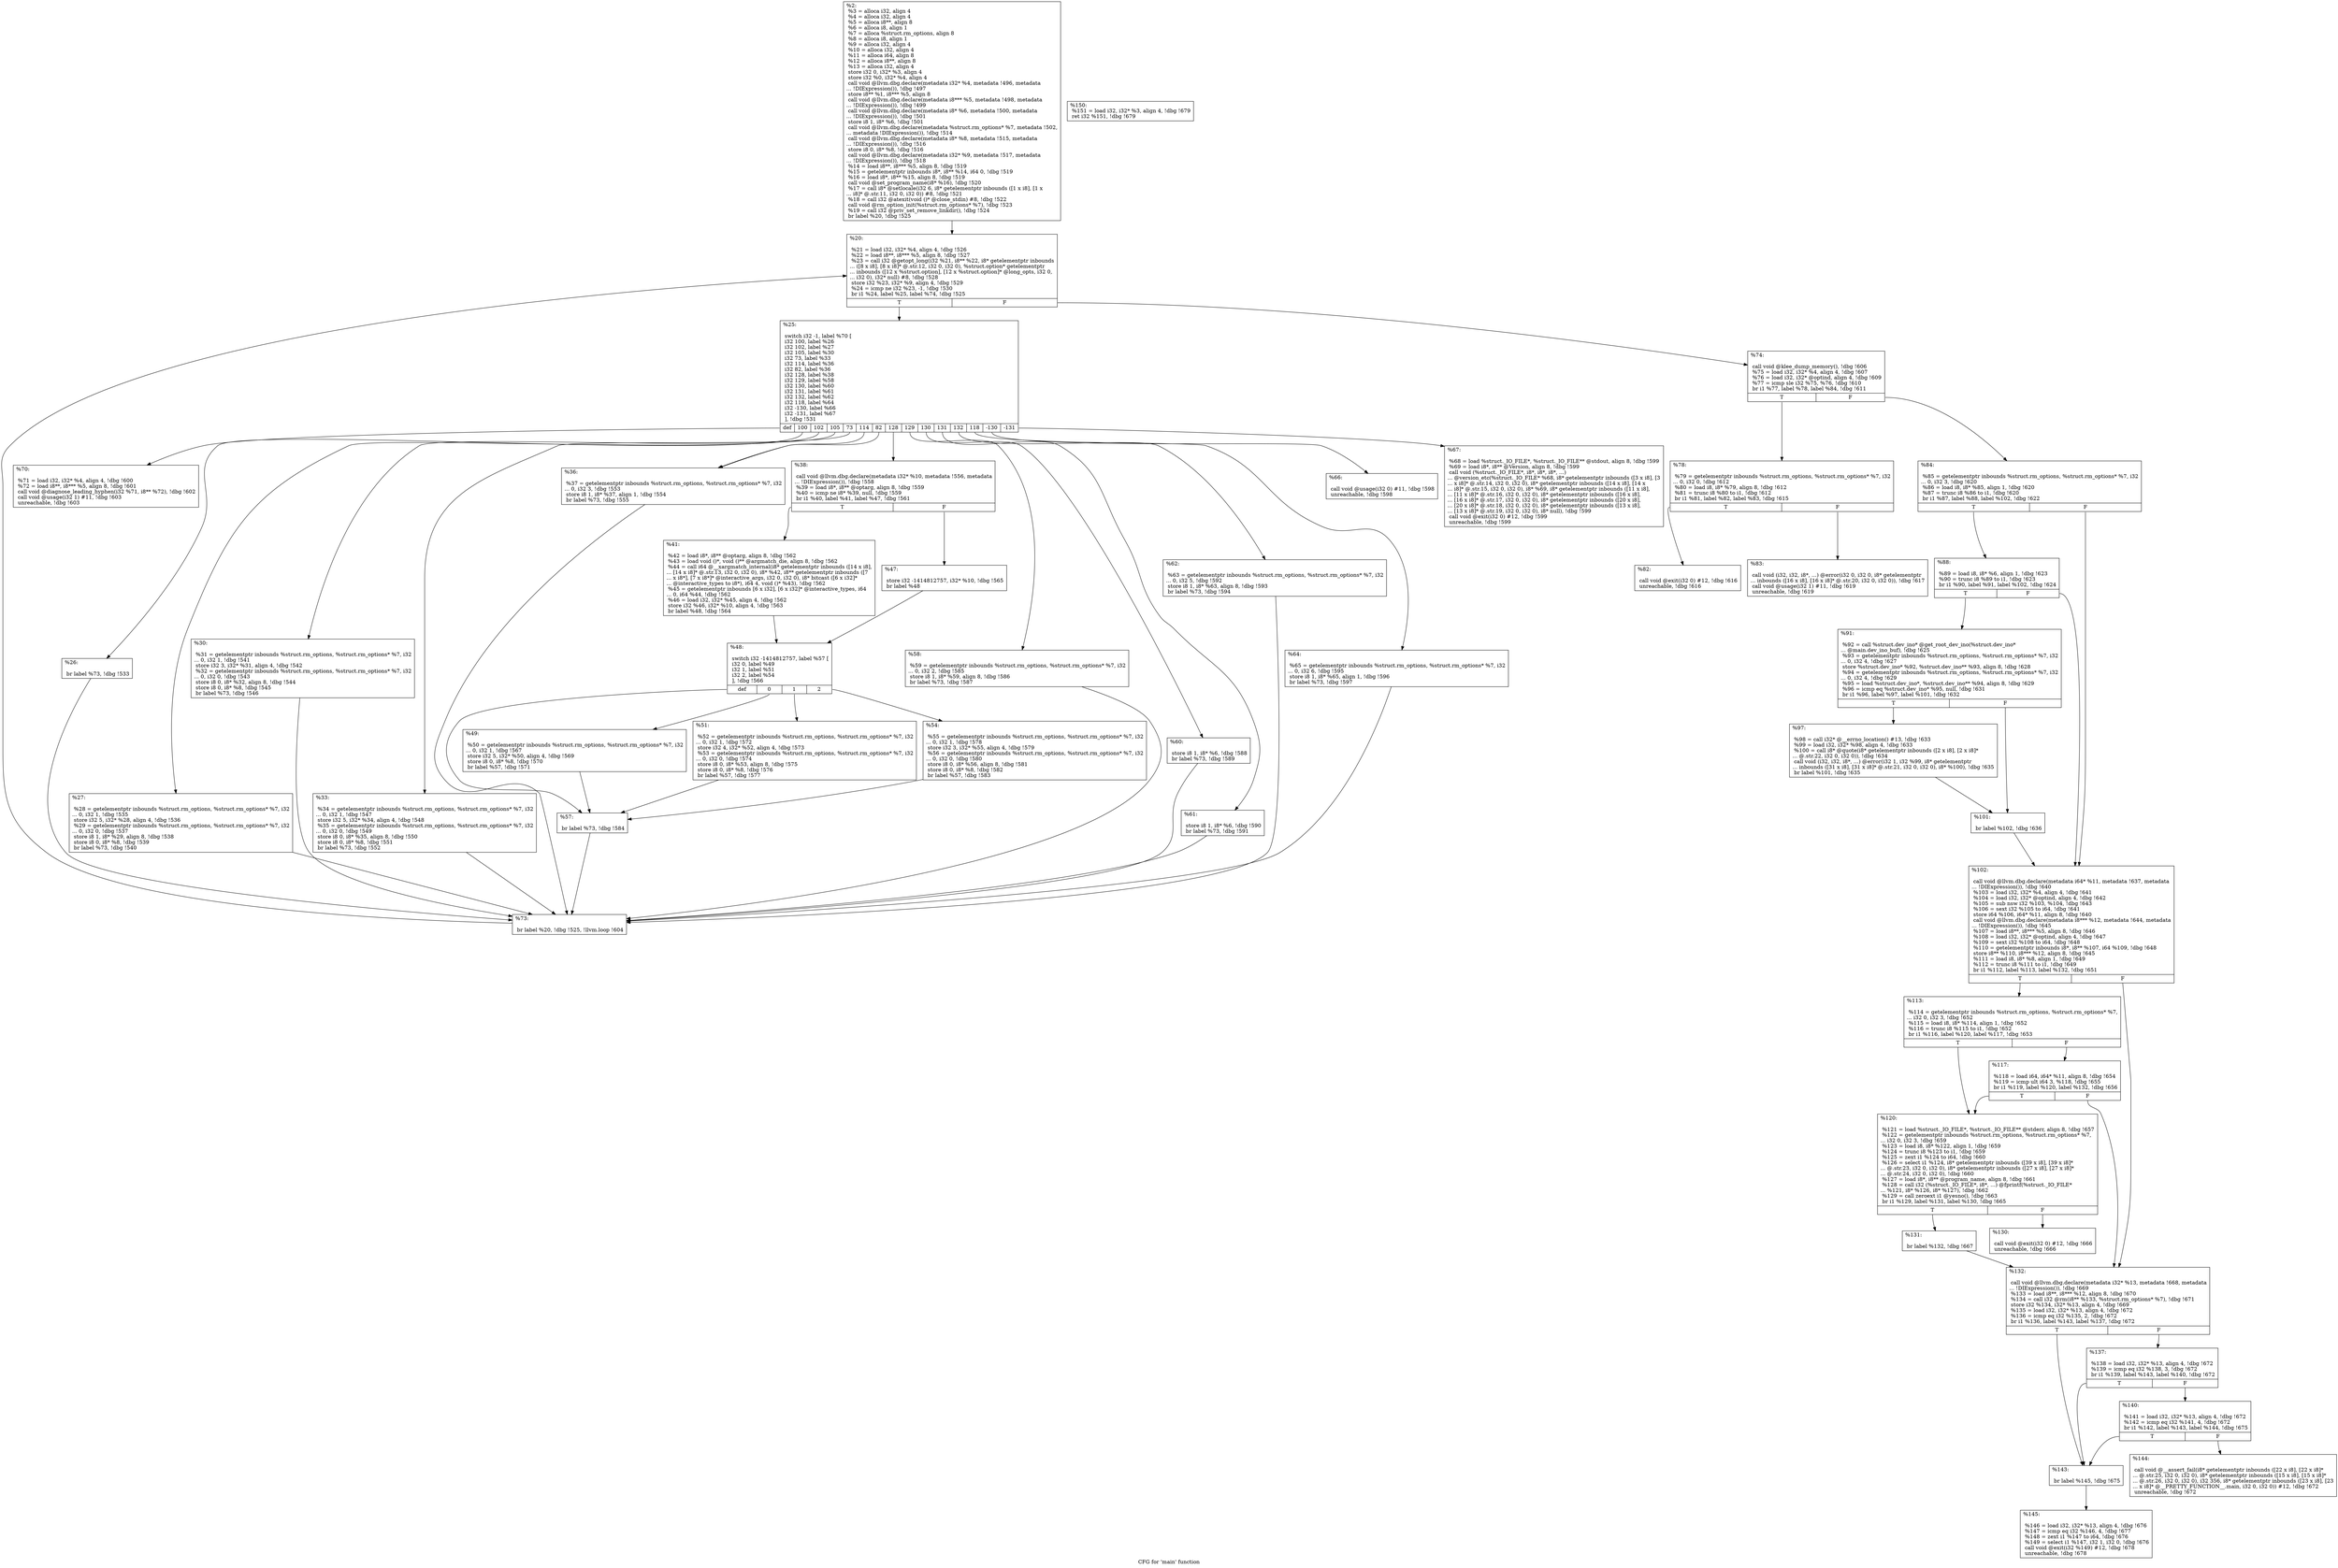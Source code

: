 digraph "CFG for 'main' function" {
	label="CFG for 'main' function";

	Node0x49b7ba0 [shape=record,label="{%2:\l  %3 = alloca i32, align 4\l  %4 = alloca i32, align 4\l  %5 = alloca i8**, align 8\l  %6 = alloca i8, align 1\l  %7 = alloca %struct.rm_options, align 8\l  %8 = alloca i8, align 1\l  %9 = alloca i32, align 4\l  %10 = alloca i32, align 4\l  %11 = alloca i64, align 8\l  %12 = alloca i8**, align 8\l  %13 = alloca i32, align 4\l  store i32 0, i32* %3, align 4\l  store i32 %0, i32* %4, align 4\l  call void @llvm.dbg.declare(metadata i32* %4, metadata !496, metadata\l... !DIExpression()), !dbg !497\l  store i8** %1, i8*** %5, align 8\l  call void @llvm.dbg.declare(metadata i8*** %5, metadata !498, metadata\l... !DIExpression()), !dbg !499\l  call void @llvm.dbg.declare(metadata i8* %6, metadata !500, metadata\l... !DIExpression()), !dbg !501\l  store i8 1, i8* %6, !dbg !501\l  call void @llvm.dbg.declare(metadata %struct.rm_options* %7, metadata !502,\l... metadata !DIExpression()), !dbg !514\l  call void @llvm.dbg.declare(metadata i8* %8, metadata !515, metadata\l... !DIExpression()), !dbg !516\l  store i8 0, i8* %8, !dbg !516\l  call void @llvm.dbg.declare(metadata i32* %9, metadata !517, metadata\l... !DIExpression()), !dbg !518\l  %14 = load i8**, i8*** %5, align 8, !dbg !519\l  %15 = getelementptr inbounds i8*, i8** %14, i64 0, !dbg !519\l  %16 = load i8*, i8** %15, align 8, !dbg !519\l  call void @set_program_name(i8* %16), !dbg !520\l  %17 = call i8* @setlocale(i32 6, i8* getelementptr inbounds ([1 x i8], [1 x\l... i8]* @.str.11, i32 0, i32 0)) #8, !dbg !521\l  %18 = call i32 @atexit(void ()* @close_stdin) #8, !dbg !522\l  call void @rm_option_init(%struct.rm_options* %7), !dbg !523\l  %19 = call i32 @priv_set_remove_linkdir(), !dbg !524\l  br label %20, !dbg !525\l}"];
	Node0x49b7ba0 -> Node0x49b7d30;
	Node0x49b7d30 [shape=record,label="{%20:\l\l  %21 = load i32, i32* %4, align 4, !dbg !526\l  %22 = load i8**, i8*** %5, align 8, !dbg !527\l  %23 = call i32 @getopt_long(i32 %21, i8** %22, i8* getelementptr inbounds\l... ([8 x i8], [8 x i8]* @.str.12, i32 0, i32 0), %struct.option* getelementptr\l... inbounds ([12 x %struct.option], [12 x %struct.option]* @long_opts, i32 0,\l... i32 0), i32* null) #8, !dbg !528\l  store i32 %23, i32* %9, align 4, !dbg !529\l  %24 = icmp ne i32 %23, -1, !dbg !530\l  br i1 %24, label %25, label %74, !dbg !525\l|{<s0>T|<s1>F}}"];
	Node0x49b7d30:s0 -> Node0x49b7d80;
	Node0x49b7d30:s1 -> Node0x49b84b0;
	Node0x49b7d80 [shape=record,label="{%25:\l\l  switch i32 -1, label %70 [\l    i32 100, label %26\l    i32 102, label %27\l    i32 105, label %30\l    i32 73, label %33\l    i32 114, label %36\l    i32 82, label %36\l    i32 128, label %38\l    i32 129, label %58\l    i32 130, label %60\l    i32 131, label %61\l    i32 132, label %62\l    i32 118, label %64\l    i32 -130, label %66\l    i32 -131, label %67\l  ], !dbg !531\l|{<s0>def|<s1>100|<s2>102|<s3>105|<s4>73|<s5>114|<s6>82|<s7>128|<s8>129|<s9>130|<s10>131|<s11>132|<s12>118|<s13>-130|<s14>-131}}"];
	Node0x49b7d80:s0 -> Node0x49b8410;
	Node0x49b7d80:s1 -> Node0x49b7dd0;
	Node0x49b7d80:s2 -> Node0x49b7e20;
	Node0x49b7d80:s3 -> Node0x49b7e70;
	Node0x49b7d80:s4 -> Node0x49b7ec0;
	Node0x49b7d80:s5 -> Node0x49b7f10;
	Node0x49b7d80:s6 -> Node0x49b7f10;
	Node0x49b7d80:s7 -> Node0x49b7f60;
	Node0x49b7d80:s8 -> Node0x49b81e0;
	Node0x49b7d80:s9 -> Node0x49b8230;
	Node0x49b7d80:s10 -> Node0x49b8280;
	Node0x49b7d80:s11 -> Node0x49b82d0;
	Node0x49b7d80:s12 -> Node0x49b8320;
	Node0x49b7d80:s13 -> Node0x49b8370;
	Node0x49b7d80:s14 -> Node0x49b83c0;
	Node0x49b7dd0 [shape=record,label="{%26:\l\l  br label %73, !dbg !533\l}"];
	Node0x49b7dd0 -> Node0x49b8460;
	Node0x49b7e20 [shape=record,label="{%27:\l\l  %28 = getelementptr inbounds %struct.rm_options, %struct.rm_options* %7, i32\l... 0, i32 1, !dbg !535\l  store i32 5, i32* %28, align 4, !dbg !536\l  %29 = getelementptr inbounds %struct.rm_options, %struct.rm_options* %7, i32\l... 0, i32 0, !dbg !537\l  store i8 1, i8* %29, align 8, !dbg !538\l  store i8 0, i8* %8, !dbg !539\l  br label %73, !dbg !540\l}"];
	Node0x49b7e20 -> Node0x49b8460;
	Node0x49b7e70 [shape=record,label="{%30:\l\l  %31 = getelementptr inbounds %struct.rm_options, %struct.rm_options* %7, i32\l... 0, i32 1, !dbg !541\l  store i32 3, i32* %31, align 4, !dbg !542\l  %32 = getelementptr inbounds %struct.rm_options, %struct.rm_options* %7, i32\l... 0, i32 0, !dbg !543\l  store i8 0, i8* %32, align 8, !dbg !544\l  store i8 0, i8* %8, !dbg !545\l  br label %73, !dbg !546\l}"];
	Node0x49b7e70 -> Node0x49b8460;
	Node0x49b7ec0 [shape=record,label="{%33:\l\l  %34 = getelementptr inbounds %struct.rm_options, %struct.rm_options* %7, i32\l... 0, i32 1, !dbg !547\l  store i32 5, i32* %34, align 4, !dbg !548\l  %35 = getelementptr inbounds %struct.rm_options, %struct.rm_options* %7, i32\l... 0, i32 0, !dbg !549\l  store i8 0, i8* %35, align 8, !dbg !550\l  store i8 0, i8* %8, !dbg !551\l  br label %73, !dbg !552\l}"];
	Node0x49b7ec0 -> Node0x49b8460;
	Node0x49b7f10 [shape=record,label="{%36:\l\l  %37 = getelementptr inbounds %struct.rm_options, %struct.rm_options* %7, i32\l... 0, i32 3, !dbg !553\l  store i8 1, i8* %37, align 1, !dbg !554\l  br label %73, !dbg !555\l}"];
	Node0x49b7f10 -> Node0x49b8460;
	Node0x49b7f60 [shape=record,label="{%38:\l\l  call void @llvm.dbg.declare(metadata i32* %10, metadata !556, metadata\l... !DIExpression()), !dbg !558\l  %39 = load i8*, i8** @optarg, align 8, !dbg !559\l  %40 = icmp ne i8* %39, null, !dbg !559\l  br i1 %40, label %41, label %47, !dbg !561\l|{<s0>T|<s1>F}}"];
	Node0x49b7f60:s0 -> Node0x49b7fb0;
	Node0x49b7f60:s1 -> Node0x49b8000;
	Node0x49b7fb0 [shape=record,label="{%41:\l\l  %42 = load i8*, i8** @optarg, align 8, !dbg !562\l  %43 = load void ()*, void ()** @argmatch_die, align 8, !dbg !562\l  %44 = call i64 @__xargmatch_internal(i8* getelementptr inbounds ([14 x i8],\l... [14 x i8]* @.str.13, i32 0, i32 0), i8* %42, i8** getelementptr inbounds ([7\l... x i8*], [7 x i8*]* @interactive_args, i32 0, i32 0), i8* bitcast ([6 x i32]*\l... @interactive_types to i8*), i64 4, void ()* %43), !dbg !562\l  %45 = getelementptr inbounds [6 x i32], [6 x i32]* @interactive_types, i64\l... 0, i64 %44, !dbg !562\l  %46 = load i32, i32* %45, align 4, !dbg !562\l  store i32 %46, i32* %10, align 4, !dbg !563\l  br label %48, !dbg !564\l}"];
	Node0x49b7fb0 -> Node0x49b8050;
	Node0x49b8000 [shape=record,label="{%47:\l\l  store i32 -1414812757, i32* %10, !dbg !565\l  br label %48\l}"];
	Node0x49b8000 -> Node0x49b8050;
	Node0x49b8050 [shape=record,label="{%48:\l\l  switch i32 -1414812757, label %57 [\l    i32 0, label %49\l    i32 1, label %51\l    i32 2, label %54\l  ], !dbg !566\l|{<s0>def|<s1>0|<s2>1|<s3>2}}"];
	Node0x49b8050:s0 -> Node0x49b8190;
	Node0x49b8050:s1 -> Node0x49b80a0;
	Node0x49b8050:s2 -> Node0x49b80f0;
	Node0x49b8050:s3 -> Node0x49b8140;
	Node0x49b80a0 [shape=record,label="{%49:\l\l  %50 = getelementptr inbounds %struct.rm_options, %struct.rm_options* %7, i32\l... 0, i32 1, !dbg !567\l  store i32 5, i32* %50, align 4, !dbg !569\l  store i8 0, i8* %8, !dbg !570\l  br label %57, !dbg !571\l}"];
	Node0x49b80a0 -> Node0x49b8190;
	Node0x49b80f0 [shape=record,label="{%51:\l\l  %52 = getelementptr inbounds %struct.rm_options, %struct.rm_options* %7, i32\l... 0, i32 1, !dbg !572\l  store i32 4, i32* %52, align 4, !dbg !573\l  %53 = getelementptr inbounds %struct.rm_options, %struct.rm_options* %7, i32\l... 0, i32 0, !dbg !574\l  store i8 0, i8* %53, align 8, !dbg !575\l  store i8 0, i8* %8, !dbg !576\l  br label %57, !dbg !577\l}"];
	Node0x49b80f0 -> Node0x49b8190;
	Node0x49b8140 [shape=record,label="{%54:\l\l  %55 = getelementptr inbounds %struct.rm_options, %struct.rm_options* %7, i32\l... 0, i32 1, !dbg !578\l  store i32 3, i32* %55, align 4, !dbg !579\l  %56 = getelementptr inbounds %struct.rm_options, %struct.rm_options* %7, i32\l... 0, i32 0, !dbg !580\l  store i8 0, i8* %56, align 8, !dbg !581\l  store i8 0, i8* %8, !dbg !582\l  br label %57, !dbg !583\l}"];
	Node0x49b8140 -> Node0x49b8190;
	Node0x49b8190 [shape=record,label="{%57:\l\l  br label %73, !dbg !584\l}"];
	Node0x49b8190 -> Node0x49b8460;
	Node0x49b81e0 [shape=record,label="{%58:\l\l  %59 = getelementptr inbounds %struct.rm_options, %struct.rm_options* %7, i32\l... 0, i32 2, !dbg !585\l  store i8 1, i8* %59, align 8, !dbg !586\l  br label %73, !dbg !587\l}"];
	Node0x49b81e0 -> Node0x49b8460;
	Node0x49b8230 [shape=record,label="{%60:\l\l  store i8 1, i8* %6, !dbg !588\l  br label %73, !dbg !589\l}"];
	Node0x49b8230 -> Node0x49b8460;
	Node0x49b8280 [shape=record,label="{%61:\l\l  store i8 1, i8* %6, !dbg !590\l  br label %73, !dbg !591\l}"];
	Node0x49b8280 -> Node0x49b8460;
	Node0x49b82d0 [shape=record,label="{%62:\l\l  %63 = getelementptr inbounds %struct.rm_options, %struct.rm_options* %7, i32\l... 0, i32 5, !dbg !592\l  store i8 1, i8* %63, align 8, !dbg !593\l  br label %73, !dbg !594\l}"];
	Node0x49b82d0 -> Node0x49b8460;
	Node0x49b8320 [shape=record,label="{%64:\l\l  %65 = getelementptr inbounds %struct.rm_options, %struct.rm_options* %7, i32\l... 0, i32 6, !dbg !595\l  store i8 1, i8* %65, align 1, !dbg !596\l  br label %73, !dbg !597\l}"];
	Node0x49b8320 -> Node0x49b8460;
	Node0x49b8370 [shape=record,label="{%66:\l\l  call void @usage(i32 0) #11, !dbg !598\l  unreachable, !dbg !598\l}"];
	Node0x49b83c0 [shape=record,label="{%67:\l\l  %68 = load %struct._IO_FILE*, %struct._IO_FILE** @stdout, align 8, !dbg !599\l  %69 = load i8*, i8** @Version, align 8, !dbg !599\l  call void (%struct._IO_FILE*, i8*, i8*, i8*, ...)\l... @version_etc(%struct._IO_FILE* %68, i8* getelementptr inbounds ([3 x i8], [3\l... x i8]* @.str.14, i32 0, i32 0), i8* getelementptr inbounds ([14 x i8], [14 x\l... i8]* @.str.15, i32 0, i32 0), i8* %69, i8* getelementptr inbounds ([11 x i8],\l... [11 x i8]* @.str.16, i32 0, i32 0), i8* getelementptr inbounds ([16 x i8],\l... [16 x i8]* @.str.17, i32 0, i32 0), i8* getelementptr inbounds ([20 x i8],\l... [20 x i8]* @.str.18, i32 0, i32 0), i8* getelementptr inbounds ([13 x i8],\l... [13 x i8]* @.str.19, i32 0, i32 0), i8* null), !dbg !599\l  call void @exit(i32 0) #12, !dbg !599\l  unreachable, !dbg !599\l}"];
	Node0x49b8410 [shape=record,label="{%70:\l\l  %71 = load i32, i32* %4, align 4, !dbg !600\l  %72 = load i8**, i8*** %5, align 8, !dbg !601\l  call void @diagnose_leading_hyphen(i32 %71, i8** %72), !dbg !602\l  call void @usage(i32 1) #11, !dbg !603\l  unreachable, !dbg !603\l}"];
	Node0x49b8460 [shape=record,label="{%73:\l\l  br label %20, !dbg !525, !llvm.loop !604\l}"];
	Node0x49b8460 -> Node0x49b7d30;
	Node0x49b84b0 [shape=record,label="{%74:\l\l  call void @klee_dump_memory(), !dbg !606\l  %75 = load i32, i32* %4, align 4, !dbg !607\l  %76 = load i32, i32* @optind, align 4, !dbg !609\l  %77 = icmp sle i32 %75, %76, !dbg !610\l  br i1 %77, label %78, label %84, !dbg !611\l|{<s0>T|<s1>F}}"];
	Node0x49b84b0:s0 -> Node0x49b8500;
	Node0x49b84b0:s1 -> Node0x49b85f0;
	Node0x49b8500 [shape=record,label="{%78:\l\l  %79 = getelementptr inbounds %struct.rm_options, %struct.rm_options* %7, i32\l... 0, i32 0, !dbg !612\l  %80 = load i8, i8* %79, align 8, !dbg !612\l  %81 = trunc i8 %80 to i1, !dbg !612\l  br i1 %81, label %82, label %83, !dbg !615\l|{<s0>T|<s1>F}}"];
	Node0x49b8500:s0 -> Node0x49b8550;
	Node0x49b8500:s1 -> Node0x49b85a0;
	Node0x49b8550 [shape=record,label="{%82:\l\l  call void @exit(i32 0) #12, !dbg !616\l  unreachable, !dbg !616\l}"];
	Node0x49b85a0 [shape=record,label="{%83:\l\l  call void (i32, i32, i8*, ...) @error(i32 0, i32 0, i8* getelementptr\l... inbounds ([16 x i8], [16 x i8]* @.str.20, i32 0, i32 0)), !dbg !617\l  call void @usage(i32 1) #11, !dbg !619\l  unreachable, !dbg !619\l}"];
	Node0x49b85f0 [shape=record,label="{%84:\l\l  %85 = getelementptr inbounds %struct.rm_options, %struct.rm_options* %7, i32\l... 0, i32 3, !dbg !620\l  %86 = load i8, i8* %85, align 1, !dbg !620\l  %87 = trunc i8 %86 to i1, !dbg !620\l  br i1 %87, label %88, label %102, !dbg !622\l|{<s0>T|<s1>F}}"];
	Node0x49b85f0:s0 -> Node0x49b8640;
	Node0x49b85f0:s1 -> Node0x49b8780;
	Node0x49b8640 [shape=record,label="{%88:\l\l  %89 = load i8, i8* %6, align 1, !dbg !623\l  %90 = trunc i8 %89 to i1, !dbg !623\l  br i1 %90, label %91, label %102, !dbg !624\l|{<s0>T|<s1>F}}"];
	Node0x49b8640:s0 -> Node0x49b8690;
	Node0x49b8640:s1 -> Node0x49b8780;
	Node0x49b8690 [shape=record,label="{%91:\l\l  %92 = call %struct.dev_ino* @get_root_dev_ino(%struct.dev_ino*\l... @main.dev_ino_buf), !dbg !625\l  %93 = getelementptr inbounds %struct.rm_options, %struct.rm_options* %7, i32\l... 0, i32 4, !dbg !627\l  store %struct.dev_ino* %92, %struct.dev_ino** %93, align 8, !dbg !628\l  %94 = getelementptr inbounds %struct.rm_options, %struct.rm_options* %7, i32\l... 0, i32 4, !dbg !629\l  %95 = load %struct.dev_ino*, %struct.dev_ino** %94, align 8, !dbg !629\l  %96 = icmp eq %struct.dev_ino* %95, null, !dbg !631\l  br i1 %96, label %97, label %101, !dbg !632\l|{<s0>T|<s1>F}}"];
	Node0x49b8690:s0 -> Node0x49b86e0;
	Node0x49b8690:s1 -> Node0x49b8730;
	Node0x49b86e0 [shape=record,label="{%97:\l\l  %98 = call i32* @__errno_location() #13, !dbg !633\l  %99 = load i32, i32* %98, align 4, !dbg !633\l  %100 = call i8* @quote(i8* getelementptr inbounds ([2 x i8], [2 x i8]*\l... @.str.22, i32 0, i32 0)), !dbg !634\l  call void (i32, i32, i8*, ...) @error(i32 1, i32 %99, i8* getelementptr\l... inbounds ([31 x i8], [31 x i8]* @.str.21, i32 0, i32 0), i8* %100), !dbg !635\l  br label %101, !dbg !635\l}"];
	Node0x49b86e0 -> Node0x49b8730;
	Node0x49b8730 [shape=record,label="{%101:\l\l  br label %102, !dbg !636\l}"];
	Node0x49b8730 -> Node0x49b8780;
	Node0x49b8780 [shape=record,label="{%102:\l\l  call void @llvm.dbg.declare(metadata i64* %11, metadata !637, metadata\l... !DIExpression()), !dbg !640\l  %103 = load i32, i32* %4, align 4, !dbg !641\l  %104 = load i32, i32* @optind, align 4, !dbg !642\l  %105 = sub nsw i32 %103, %104, !dbg !643\l  %106 = sext i32 %105 to i64, !dbg !641\l  store i64 %106, i64* %11, align 8, !dbg !640\l  call void @llvm.dbg.declare(metadata i8*** %12, metadata !644, metadata\l... !DIExpression()), !dbg !645\l  %107 = load i8**, i8*** %5, align 8, !dbg !646\l  %108 = load i32, i32* @optind, align 4, !dbg !647\l  %109 = sext i32 %108 to i64, !dbg !648\l  %110 = getelementptr inbounds i8*, i8** %107, i64 %109, !dbg !648\l  store i8** %110, i8*** %12, align 8, !dbg !645\l  %111 = load i8, i8* %8, align 1, !dbg !649\l  %112 = trunc i8 %111 to i1, !dbg !649\l  br i1 %112, label %113, label %132, !dbg !651\l|{<s0>T|<s1>F}}"];
	Node0x49b8780:s0 -> Node0x49b87d0;
	Node0x49b8780:s1 -> Node0x49b8960;
	Node0x49b87d0 [shape=record,label="{%113:\l\l  %114 = getelementptr inbounds %struct.rm_options, %struct.rm_options* %7,\l... i32 0, i32 3, !dbg !652\l  %115 = load i8, i8* %114, align 1, !dbg !652\l  %116 = trunc i8 %115 to i1, !dbg !652\l  br i1 %116, label %120, label %117, !dbg !653\l|{<s0>T|<s1>F}}"];
	Node0x49b87d0:s0 -> Node0x49b8870;
	Node0x49b87d0:s1 -> Node0x49b8820;
	Node0x49b8820 [shape=record,label="{%117:\l\l  %118 = load i64, i64* %11, align 8, !dbg !654\l  %119 = icmp ult i64 3, %118, !dbg !655\l  br i1 %119, label %120, label %132, !dbg !656\l|{<s0>T|<s1>F}}"];
	Node0x49b8820:s0 -> Node0x49b8870;
	Node0x49b8820:s1 -> Node0x49b8960;
	Node0x49b8870 [shape=record,label="{%120:\l\l  %121 = load %struct._IO_FILE*, %struct._IO_FILE** @stderr, align 8, !dbg !657\l  %122 = getelementptr inbounds %struct.rm_options, %struct.rm_options* %7,\l... i32 0, i32 3, !dbg !659\l  %123 = load i8, i8* %122, align 1, !dbg !659\l  %124 = trunc i8 %123 to i1, !dbg !659\l  %125 = zext i1 %124 to i64, !dbg !660\l  %126 = select i1 %124, i8* getelementptr inbounds ([39 x i8], [39 x i8]*\l... @.str.23, i32 0, i32 0), i8* getelementptr inbounds ([27 x i8], [27 x i8]*\l... @.str.24, i32 0, i32 0), !dbg !660\l  %127 = load i8*, i8** @program_name, align 8, !dbg !661\l  %128 = call i32 (%struct._IO_FILE*, i8*, ...) @fprintf(%struct._IO_FILE*\l... %121, i8* %126, i8* %127), !dbg !662\l  %129 = call zeroext i1 @yesno(), !dbg !663\l  br i1 %129, label %131, label %130, !dbg !665\l|{<s0>T|<s1>F}}"];
	Node0x49b8870:s0 -> Node0x49b8910;
	Node0x49b8870:s1 -> Node0x49b88c0;
	Node0x49b88c0 [shape=record,label="{%130:\l\l  call void @exit(i32 0) #12, !dbg !666\l  unreachable, !dbg !666\l}"];
	Node0x49b8910 [shape=record,label="{%131:\l\l  br label %132, !dbg !667\l}"];
	Node0x49b8910 -> Node0x49b8960;
	Node0x49b8960 [shape=record,label="{%132:\l\l  call void @llvm.dbg.declare(metadata i32* %13, metadata !668, metadata\l... !DIExpression()), !dbg !669\l  %133 = load i8**, i8*** %12, align 8, !dbg !670\l  %134 = call i32 @rm(i8** %133, %struct.rm_options* %7), !dbg !671\l  store i32 %134, i32* %13, align 4, !dbg !669\l  %135 = load i32, i32* %13, align 4, !dbg !672\l  %136 = icmp eq i32 %135, 2, !dbg !672\l  br i1 %136, label %143, label %137, !dbg !672\l|{<s0>T|<s1>F}}"];
	Node0x49b8960:s0 -> Node0x49b8a50;
	Node0x49b8960:s1 -> Node0x49b89b0;
	Node0x49b89b0 [shape=record,label="{%137:\l\l  %138 = load i32, i32* %13, align 4, !dbg !672\l  %139 = icmp eq i32 %138, 3, !dbg !672\l  br i1 %139, label %143, label %140, !dbg !672\l|{<s0>T|<s1>F}}"];
	Node0x49b89b0:s0 -> Node0x49b8a50;
	Node0x49b89b0:s1 -> Node0x49b8a00;
	Node0x49b8a00 [shape=record,label="{%140:\l\l  %141 = load i32, i32* %13, align 4, !dbg !672\l  %142 = icmp eq i32 %141, 4, !dbg !672\l  br i1 %142, label %143, label %144, !dbg !675\l|{<s0>T|<s1>F}}"];
	Node0x49b8a00:s0 -> Node0x49b8a50;
	Node0x49b8a00:s1 -> Node0x49b8aa0;
	Node0x49b8a50 [shape=record,label="{%143:\l\l  br label %145, !dbg !675\l}"];
	Node0x49b8a50 -> Node0x49b8af0;
	Node0x49b8aa0 [shape=record,label="{%144:\l\l  call void @__assert_fail(i8* getelementptr inbounds ([22 x i8], [22 x i8]*\l... @.str.25, i32 0, i32 0), i8* getelementptr inbounds ([15 x i8], [15 x i8]*\l... @.str.26, i32 0, i32 0), i32 356, i8* getelementptr inbounds ([23 x i8], [23\l... x i8]* @__PRETTY_FUNCTION__.main, i32 0, i32 0)) #12, !dbg !672\l  unreachable, !dbg !672\l}"];
	Node0x49b8af0 [shape=record,label="{%145:\l\l  %146 = load i32, i32* %13, align 4, !dbg !676\l  %147 = icmp eq i32 %146, 4, !dbg !677\l  %148 = zext i1 %147 to i64, !dbg !676\l  %149 = select i1 %147, i32 1, i32 0, !dbg !676\l  call void @exit(i32 %149) #12, !dbg !678\l  unreachable, !dbg !678\l}"];
	Node0x49b8b40 [shape=record,label="{%150:                                                  \l  %151 = load i32, i32* %3, align 4, !dbg !679\l  ret i32 %151, !dbg !679\l}"];
}
